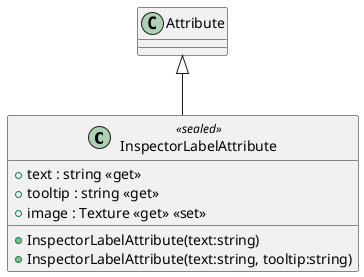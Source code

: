 @startuml
class InspectorLabelAttribute <<sealed>> {
    + InspectorLabelAttribute(text:string)
    + InspectorLabelAttribute(text:string, tooltip:string)
    + text : string <<get>>
    + tooltip : string <<get>>
    + image : Texture <<get>> <<set>>
}
Attribute <|-- InspectorLabelAttribute
@enduml
